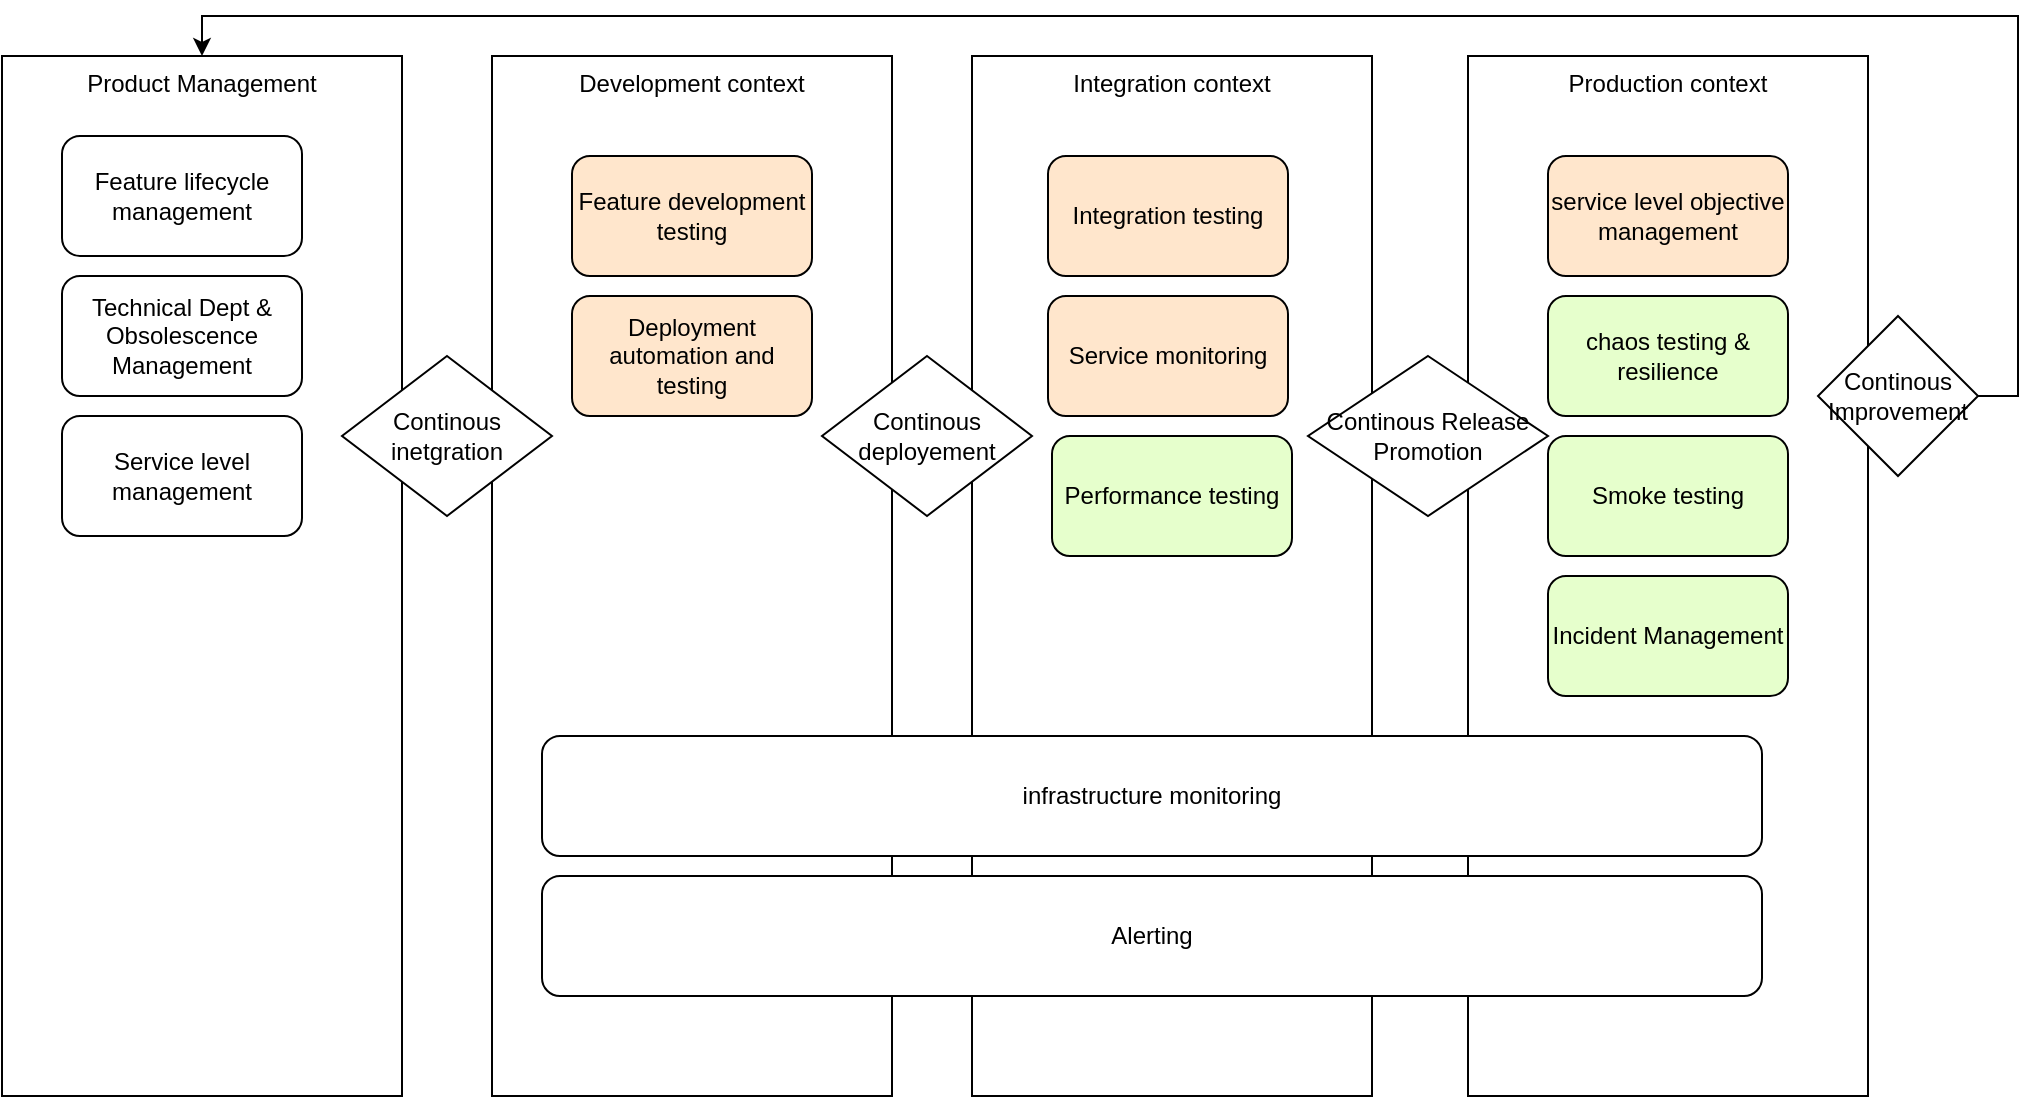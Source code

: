 <mxfile version="17.2.2" type="github"><diagram id="1UsFOFupEMgumgfX1hPt" name="Page-1"><mxGraphModel dx="2204" dy="925" grid="1" gridSize="10" guides="1" tooltips="1" connect="1" arrows="1" fold="1" page="1" pageScale="1" pageWidth="850" pageHeight="1100" math="0" shadow="0"><root><mxCell id="0"/><mxCell id="1" parent="0"/><mxCell id="kvV3nNpsvNLK5aGZ2l1V-29" value="Product Management" style="rounded=0;whiteSpace=wrap;html=1;verticalAlign=top;" vertex="1" parent="1"><mxGeometry x="-160" y="110" width="200" height="520" as="geometry"/></mxCell><mxCell id="kvV3nNpsvNLK5aGZ2l1V-18" value="Production context" style="rounded=0;whiteSpace=wrap;html=1;verticalAlign=top;" vertex="1" parent="1"><mxGeometry x="573" y="110" width="200" height="520" as="geometry"/></mxCell><mxCell id="kvV3nNpsvNLK5aGZ2l1V-17" value="Integration context" style="rounded=0;whiteSpace=wrap;html=1;verticalAlign=top;" vertex="1" parent="1"><mxGeometry x="325" y="110" width="200" height="520" as="geometry"/></mxCell><mxCell id="kvV3nNpsvNLK5aGZ2l1V-16" value="Development context" style="rounded=0;whiteSpace=wrap;html=1;verticalAlign=top;" vertex="1" parent="1"><mxGeometry x="85" y="110" width="200" height="520" as="geometry"/></mxCell><mxCell id="kvV3nNpsvNLK5aGZ2l1V-6" value="Integration testing" style="rounded=1;whiteSpace=wrap;html=1;fillColor=#FFE6CC;" vertex="1" parent="1"><mxGeometry x="363" y="160" width="120" height="60" as="geometry"/></mxCell><mxCell id="kvV3nNpsvNLK5aGZ2l1V-7" value="Service monitoring" style="rounded=1;whiteSpace=wrap;html=1;fillColor=#FFE6CC;" vertex="1" parent="1"><mxGeometry x="363" y="230" width="120" height="60" as="geometry"/></mxCell><mxCell id="kvV3nNpsvNLK5aGZ2l1V-8" value="infrastructure monitoring" style="rounded=1;whiteSpace=wrap;html=1;" vertex="1" parent="1"><mxGeometry x="110" y="450" width="610" height="60" as="geometry"/></mxCell><mxCell id="kvV3nNpsvNLK5aGZ2l1V-9" value="Performance testing" style="rounded=1;whiteSpace=wrap;html=1;fillColor=#E6FFCC;" vertex="1" parent="1"><mxGeometry x="365" y="300" width="120" height="60" as="geometry"/></mxCell><mxCell id="kvV3nNpsvNLK5aGZ2l1V-10" value="service level objective management" style="rounded=1;whiteSpace=wrap;html=1;fillColor=#FFE6CC;" vertex="1" parent="1"><mxGeometry x="613" y="160" width="120" height="60" as="geometry"/></mxCell><mxCell id="kvV3nNpsvNLK5aGZ2l1V-12" value="Feature development testing" style="rounded=1;whiteSpace=wrap;html=1;fillColor=#FFE6CC;" vertex="1" parent="1"><mxGeometry x="125" y="160" width="120" height="60" as="geometry"/></mxCell><mxCell id="kvV3nNpsvNLK5aGZ2l1V-13" value="&lt;span&gt;Continous deployement&lt;/span&gt;" style="rhombus;whiteSpace=wrap;html=1;" vertex="1" parent="1"><mxGeometry x="250" y="260" width="105" height="80" as="geometry"/></mxCell><mxCell id="kvV3nNpsvNLK5aGZ2l1V-14" value="&lt;span&gt;Continous Release Promotion&lt;/span&gt;" style="rhombus;whiteSpace=wrap;html=1;" vertex="1" parent="1"><mxGeometry x="493" y="260" width="120" height="80" as="geometry"/></mxCell><mxCell id="kvV3nNpsvNLK5aGZ2l1V-15" value="Deployment automation and testing" style="rounded=1;whiteSpace=wrap;html=1;fillColor=#FFE6CC;" vertex="1" parent="1"><mxGeometry x="125" y="230" width="120" height="60" as="geometry"/></mxCell><mxCell id="kvV3nNpsvNLK5aGZ2l1V-19" value="chaos testing &amp;amp; resilience" style="rounded=1;whiteSpace=wrap;html=1;fillColor=#E6FFCC;" vertex="1" parent="1"><mxGeometry x="613" y="230" width="120" height="60" as="geometry"/></mxCell><mxCell id="kvV3nNpsvNLK5aGZ2l1V-33" style="edgeStyle=orthogonalEdgeStyle;rounded=0;orthogonalLoop=1;jettySize=auto;html=1;exitX=1;exitY=0.5;exitDx=0;exitDy=0;entryX=0.5;entryY=0;entryDx=0;entryDy=0;" edge="1" parent="1" source="kvV3nNpsvNLK5aGZ2l1V-21" target="kvV3nNpsvNLK5aGZ2l1V-29"><mxGeometry relative="1" as="geometry"><Array as="points"><mxPoint x="848" y="280"/><mxPoint x="848" y="90"/><mxPoint x="-60" y="90"/></Array></mxGeometry></mxCell><mxCell id="kvV3nNpsvNLK5aGZ2l1V-21" value="&lt;span&gt;Continous Improvement&lt;/span&gt;" style="rhombus;whiteSpace=wrap;html=1;" vertex="1" parent="1"><mxGeometry x="748" y="240" width="80" height="80" as="geometry"/></mxCell><mxCell id="kvV3nNpsvNLK5aGZ2l1V-22" value="&lt;span&gt;Continous&lt;/span&gt;&lt;span style=&quot;color: rgba(0 , 0 , 0 , 0) ; font-family: monospace ; font-size: 0px&quot;&gt;%3CmxGraphModel%3E%3Croot%3E%3CmxCell%20id%3D%220%22%2F%3E%3CmxCell%20id%3D%221%22%20parent%3D%220%22%2F%3E%3CmxCell%20id%3D%222%22%20value%3D%22%26lt%3Bspan%26gt%3BContinous%20deployement%26lt%3B%2Fspan%26gt%3B%22%20style%3D%22rhombus%3BwhiteSpace%3Dwrap%3Bhtml%3D1%3B%22%20vertex%3D%221%22%20parent%3D%221%22%3E%3CmxGeometry%20x%3D%22230%22%20y%3D%22170%22%20width%3D%22105%22%20height%3D%2280%22%20as%3D%22geometry%22%2F%3E%3C%2FmxCell%3E%3C%2Froot%3E%3C%2FmxGraphModel%3E&lt;/span&gt;&lt;span&gt;&lt;br&gt;inetgration&lt;/span&gt;" style="rhombus;whiteSpace=wrap;html=1;" vertex="1" parent="1"><mxGeometry x="10" y="260" width="105" height="80" as="geometry"/></mxCell><mxCell id="kvV3nNpsvNLK5aGZ2l1V-24" value="Smoke testing" style="rounded=1;whiteSpace=wrap;html=1;fillColor=#E6FFCC;" vertex="1" parent="1"><mxGeometry x="613" y="300" width="120" height="60" as="geometry"/></mxCell><mxCell id="kvV3nNpsvNLK5aGZ2l1V-25" value="Incident Management" style="rounded=1;whiteSpace=wrap;html=1;fillColor=#E6FFCC;" vertex="1" parent="1"><mxGeometry x="613" y="370" width="120" height="60" as="geometry"/></mxCell><mxCell id="kvV3nNpsvNLK5aGZ2l1V-27" value="Alerting" style="rounded=1;whiteSpace=wrap;html=1;" vertex="1" parent="1"><mxGeometry x="110" y="520" width="610" height="60" as="geometry"/></mxCell><mxCell id="kvV3nNpsvNLK5aGZ2l1V-30" value="Technical Dept &amp;amp; Obsolescence Management" style="rounded=1;whiteSpace=wrap;html=1;" vertex="1" parent="1"><mxGeometry x="-130" y="220" width="120" height="60" as="geometry"/></mxCell><mxCell id="kvV3nNpsvNLK5aGZ2l1V-31" value="Feature lifecycle management" style="rounded=1;whiteSpace=wrap;html=1;" vertex="1" parent="1"><mxGeometry x="-130" y="150" width="120" height="60" as="geometry"/></mxCell><mxCell id="kvV3nNpsvNLK5aGZ2l1V-32" value="Service level management" style="rounded=1;whiteSpace=wrap;html=1;" vertex="1" parent="1"><mxGeometry x="-130" y="290" width="120" height="60" as="geometry"/></mxCell></root></mxGraphModel></diagram></mxfile>